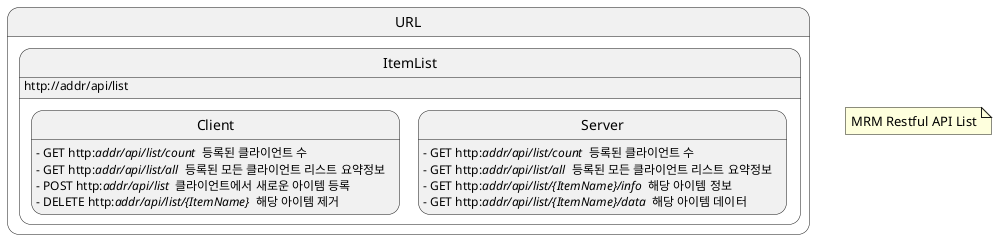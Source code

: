 @startuml url

state URL{
    state ItemList{
        ItemList: http://addr/api/list
        state Client{
            Client: - GET http://addr/api/list/count // 등록된 클라이언트 수
            Client: - GET http://addr/api/list/all // 등록된 모든 클라이언트 리스트 요약정보
            Client: - POST http://addr/api/list // 클라이언트에서 새로운 아이템 등록
            Client: - DELETE http://addr/api/list/{ItemName} // 해당 아이템 제거
        }
        state Server{
            Server: - GET http://addr/api/list/count // 등록된 클라이언트 수
            Server: - GET http://addr/api/list/all // 등록된 모든 클라이언트 리스트 요약정보
            Server: - GET http://addr/api/list/{ItemName}/info // 해당 아이템 정보
            Server: - GET http://addr/api/list/{ItemName}/data // 해당 아이템 데이터
        }

    }
}

note "MRM Restful API List" as URL_memo

@enduml

